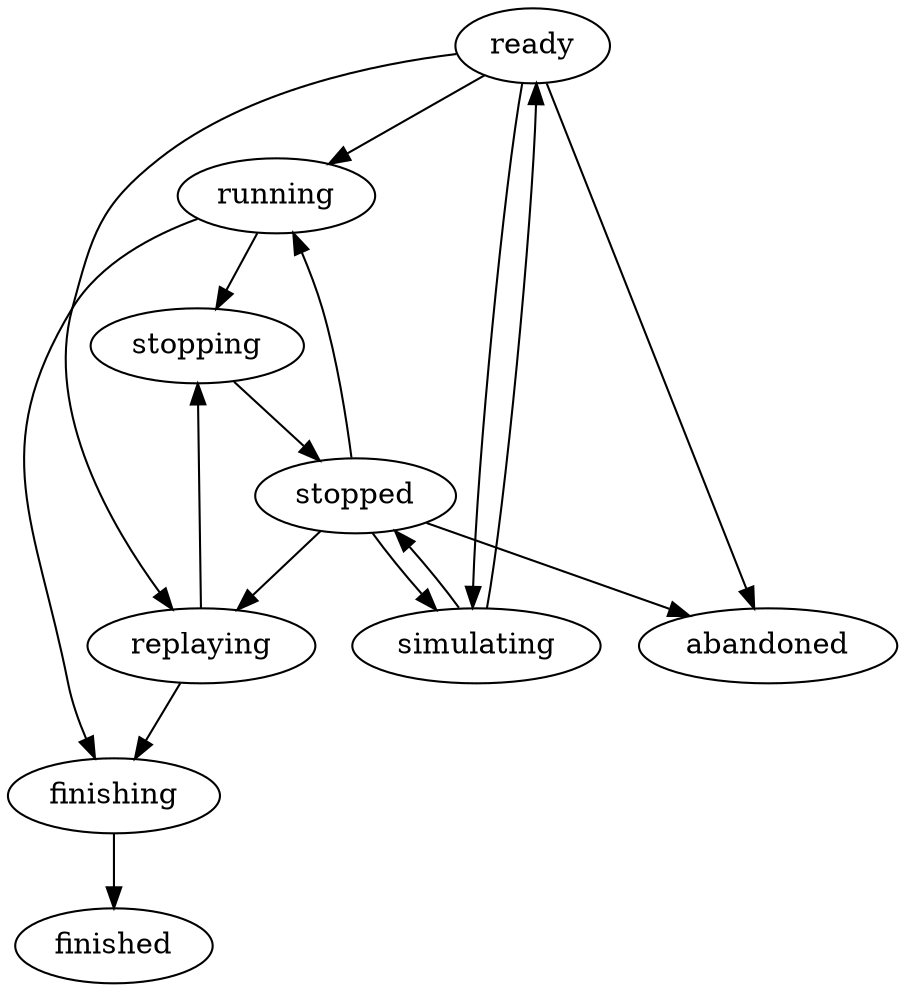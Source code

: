 digraph States {
  ready -> running;
  ready -> simulating;
  ready -> replaying;
  ready -> abandoned;
  running -> stopping;
  stopped -> running;
  stopped -> simulating;
  stopped -> replaying;
  stopped -> abandoned;

  running -> finishing;
  simulating -> ready;
  simulating -> stopped;
  replaying -> stopping;
  replaying -> finishing;
  finishing -> finished;
  stopping -> stopped;
}

